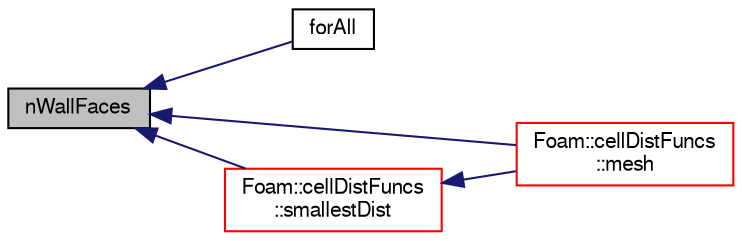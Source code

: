 digraph "nWallFaces"
{
  bgcolor="transparent";
  edge [fontname="FreeSans",fontsize="10",labelfontname="FreeSans",labelfontsize="10"];
  node [fontname="FreeSans",fontsize="10",shape=record];
  rankdir="LR";
  Node14 [label="nWallFaces",height=0.2,width=0.4,color="black", fillcolor="grey75", style="filled", fontcolor="black"];
  Node14 -> Node15 [dir="back",color="midnightblue",fontsize="10",style="solid",fontname="FreeSans"];
  Node15 [label="forAll",height=0.2,width=0.4,color="black",URL="$a20186.html#a06297ebc59c8cf33e217a4c04fc0c416"];
  Node14 -> Node16 [dir="back",color="midnightblue",fontsize="10",style="solid",fontname="FreeSans"];
  Node16 [label="Foam::cellDistFuncs\l::mesh",height=0.2,width=0.4,color="red",URL="$a24958.html#ae78c91f8ff731c07ccc4351d9fe861ba",tooltip="Access mesh. "];
  Node14 -> Node20 [dir="back",color="midnightblue",fontsize="10",style="solid",fontname="FreeSans"];
  Node20 [label="Foam::cellDistFuncs\l::smallestDist",height=0.2,width=0.4,color="red",URL="$a24958.html#a42e4d807adb6607b99662c1e5c8ed419",tooltip="Calculate smallest true distance (and face index) "];
  Node20 -> Node16 [dir="back",color="midnightblue",fontsize="10",style="solid",fontname="FreeSans"];
}
